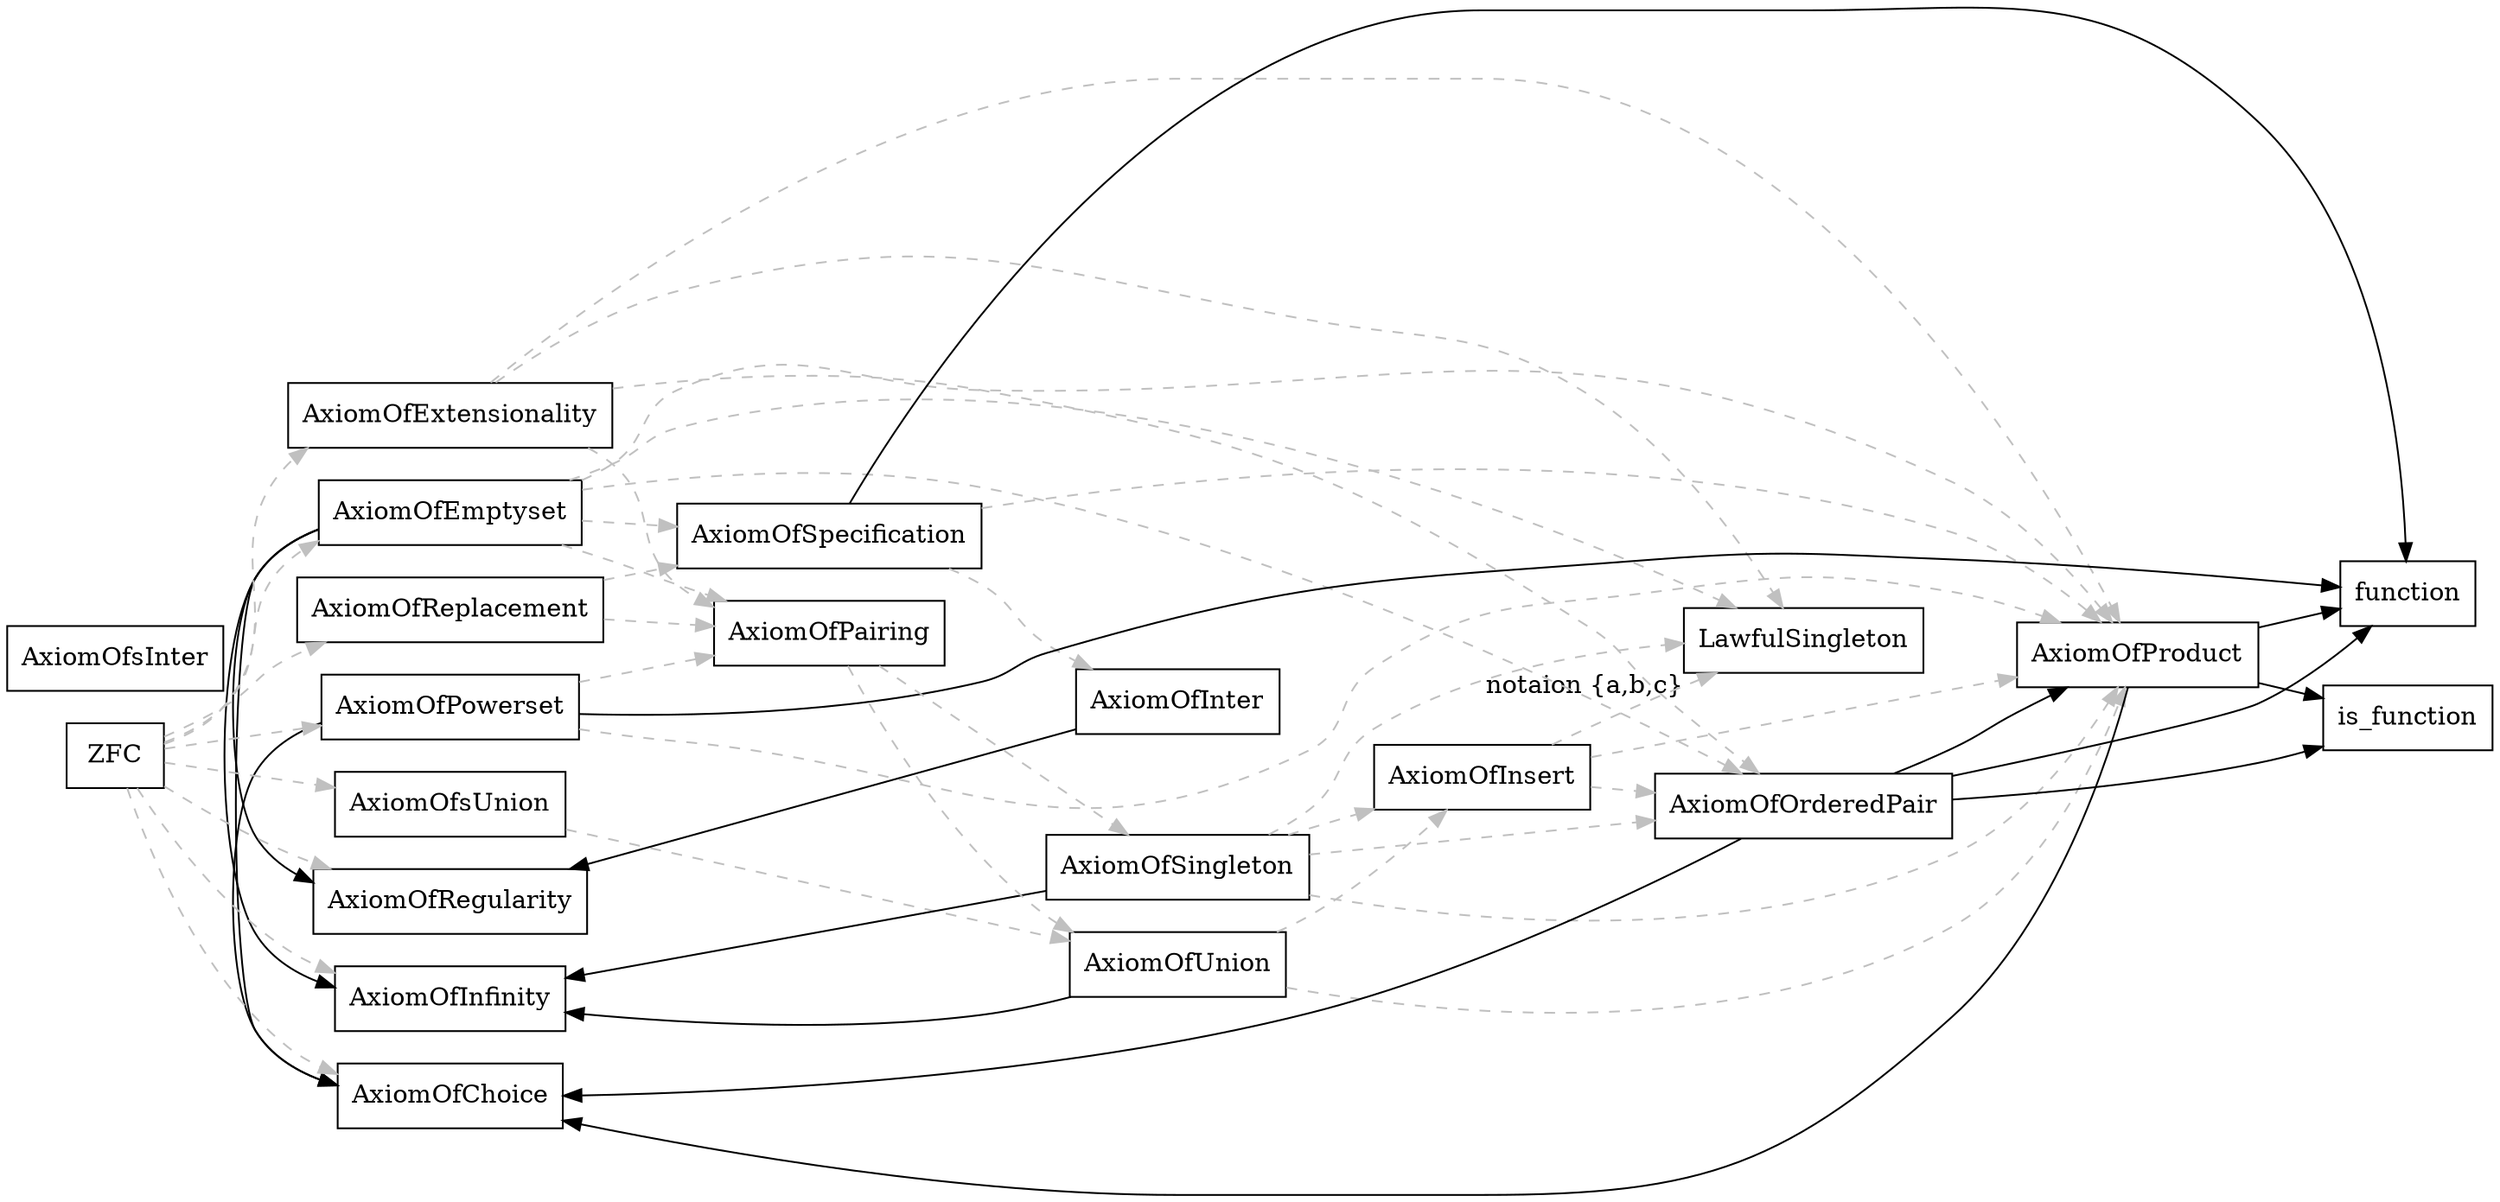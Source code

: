 digraph ZF_deps {
  rankdir=LR 
  node [shape=box] 


  /* need A to state B, A -> B */
  AxiomOfExtensionality 
  AxiomOfEmptyset 
  AxiomOfReplacement 
  AxiomOfSpecification 
  AxiomOfPowerset 
  AxiomOfUnion 
  AxiomOfsUnion 
  AxiomOfInter 
  AxiomOfsInter 
  AxiomOfSingleton 

  
  AxiomOfInfinity 
  {AxiomOfEmptyset, AxiomOfUnion, AxiomOfSingleton} -> AxiomOfInfinity

  AxiomOfRegularity 
  {AxiomOfEmptyset, AxiomOfInter} -> AxiomOfRegularity

  AxiomOfOrderedPair 
  AxiomOfProduct 
  AxiomOfOrderedPair -> AxiomOfProduct

  AxiomOfChoice 
  {AxiomOfEmptyset, AxiomOfOrderedPair, 
    AxiomOfProduct, AxiomOfPowerset} -> AxiomOfChoice

  is_function 
  {AxiomOfOrderedPair, AxiomOfProduct} -> is_function
  function 
  {AxiomOfOrderedPair, AxiomOfProduct, 
    AxiomOfSpecification, AxiomOfPowerset} -> function

  AxiomOfPairing 
  AxiomOfInsert 





  /* A implies B, A -> B */
  edge [style=dashed, color=gray]

  ZFC
  ZFC -> {
    AxiomOfExtensionality,
    AxiomOfEmptyset,
    AxiomOfReplacement,
    AxiomOfPowerset,
    AxiomOfsUnion,
    AxiomOfRegularity,
    AxiomOfInfinity,
    AxiomOfChoice
  }
  { rank=same; 
    AxiomOfExtensionality;
    AxiomOfEmptyset;
    AxiomOfReplacement;
    AxiomOfPowerset;
    AxiomOfsUnion;
    AxiomOfRegularity;
    AxiomOfInfinity;
    AxiomOfChoice}

  AxiomOfExtensionality -> 
  AxiomOfEmptyset ->
  AxiomOfReplacement ->
  AxiomOfPowerset->
  AxiomOfsUnion->
  AxiomOfRegularity->
  AxiomOfInfinity->
  AxiomOfChoice [style=invis, weight=10]


  {AxiomOfEmptyset, AxiomOfReplacement} -> AxiomOfSpecification
  AxiomOfSpecification -> AxiomOfInter
  LawfulSingleton [xlabel="notaion {a,b,c}"]
  {AxiomOfExtensionality, AxiomOfEmptyset,
    AxiomOfInsert, AxiomOfSingleton} -> LawfulSingleton
  
  {AxiomOfExtensionality, AxiomOfEmptyset,
    AxiomOfInsert, AxiomOfSingleton} -> AxiomOfOrderedPair
  {AxiomOfExtensionality, 
    AxiomOfEmptyset, AxiomOfInsert, AxiomOfSingleton,
    AxiomOfUnion, AxiomOfPowerset, AxiomOfSpecification} -> AxiomOfProduct

  {AxiomOfExtensionality, AxiomOfReplacement,
    AxiomOfEmptyset, AxiomOfPowerset} -> AxiomOfPairing

  {AxiomOfPairing, AxiomOfsUnion} -> AxiomOfUnion 
  {AxiomOfPairing} -> AxiomOfSingleton
  {AxiomOfSingleton, AxiomOfUnion} -> AxiomOfInsert

}
